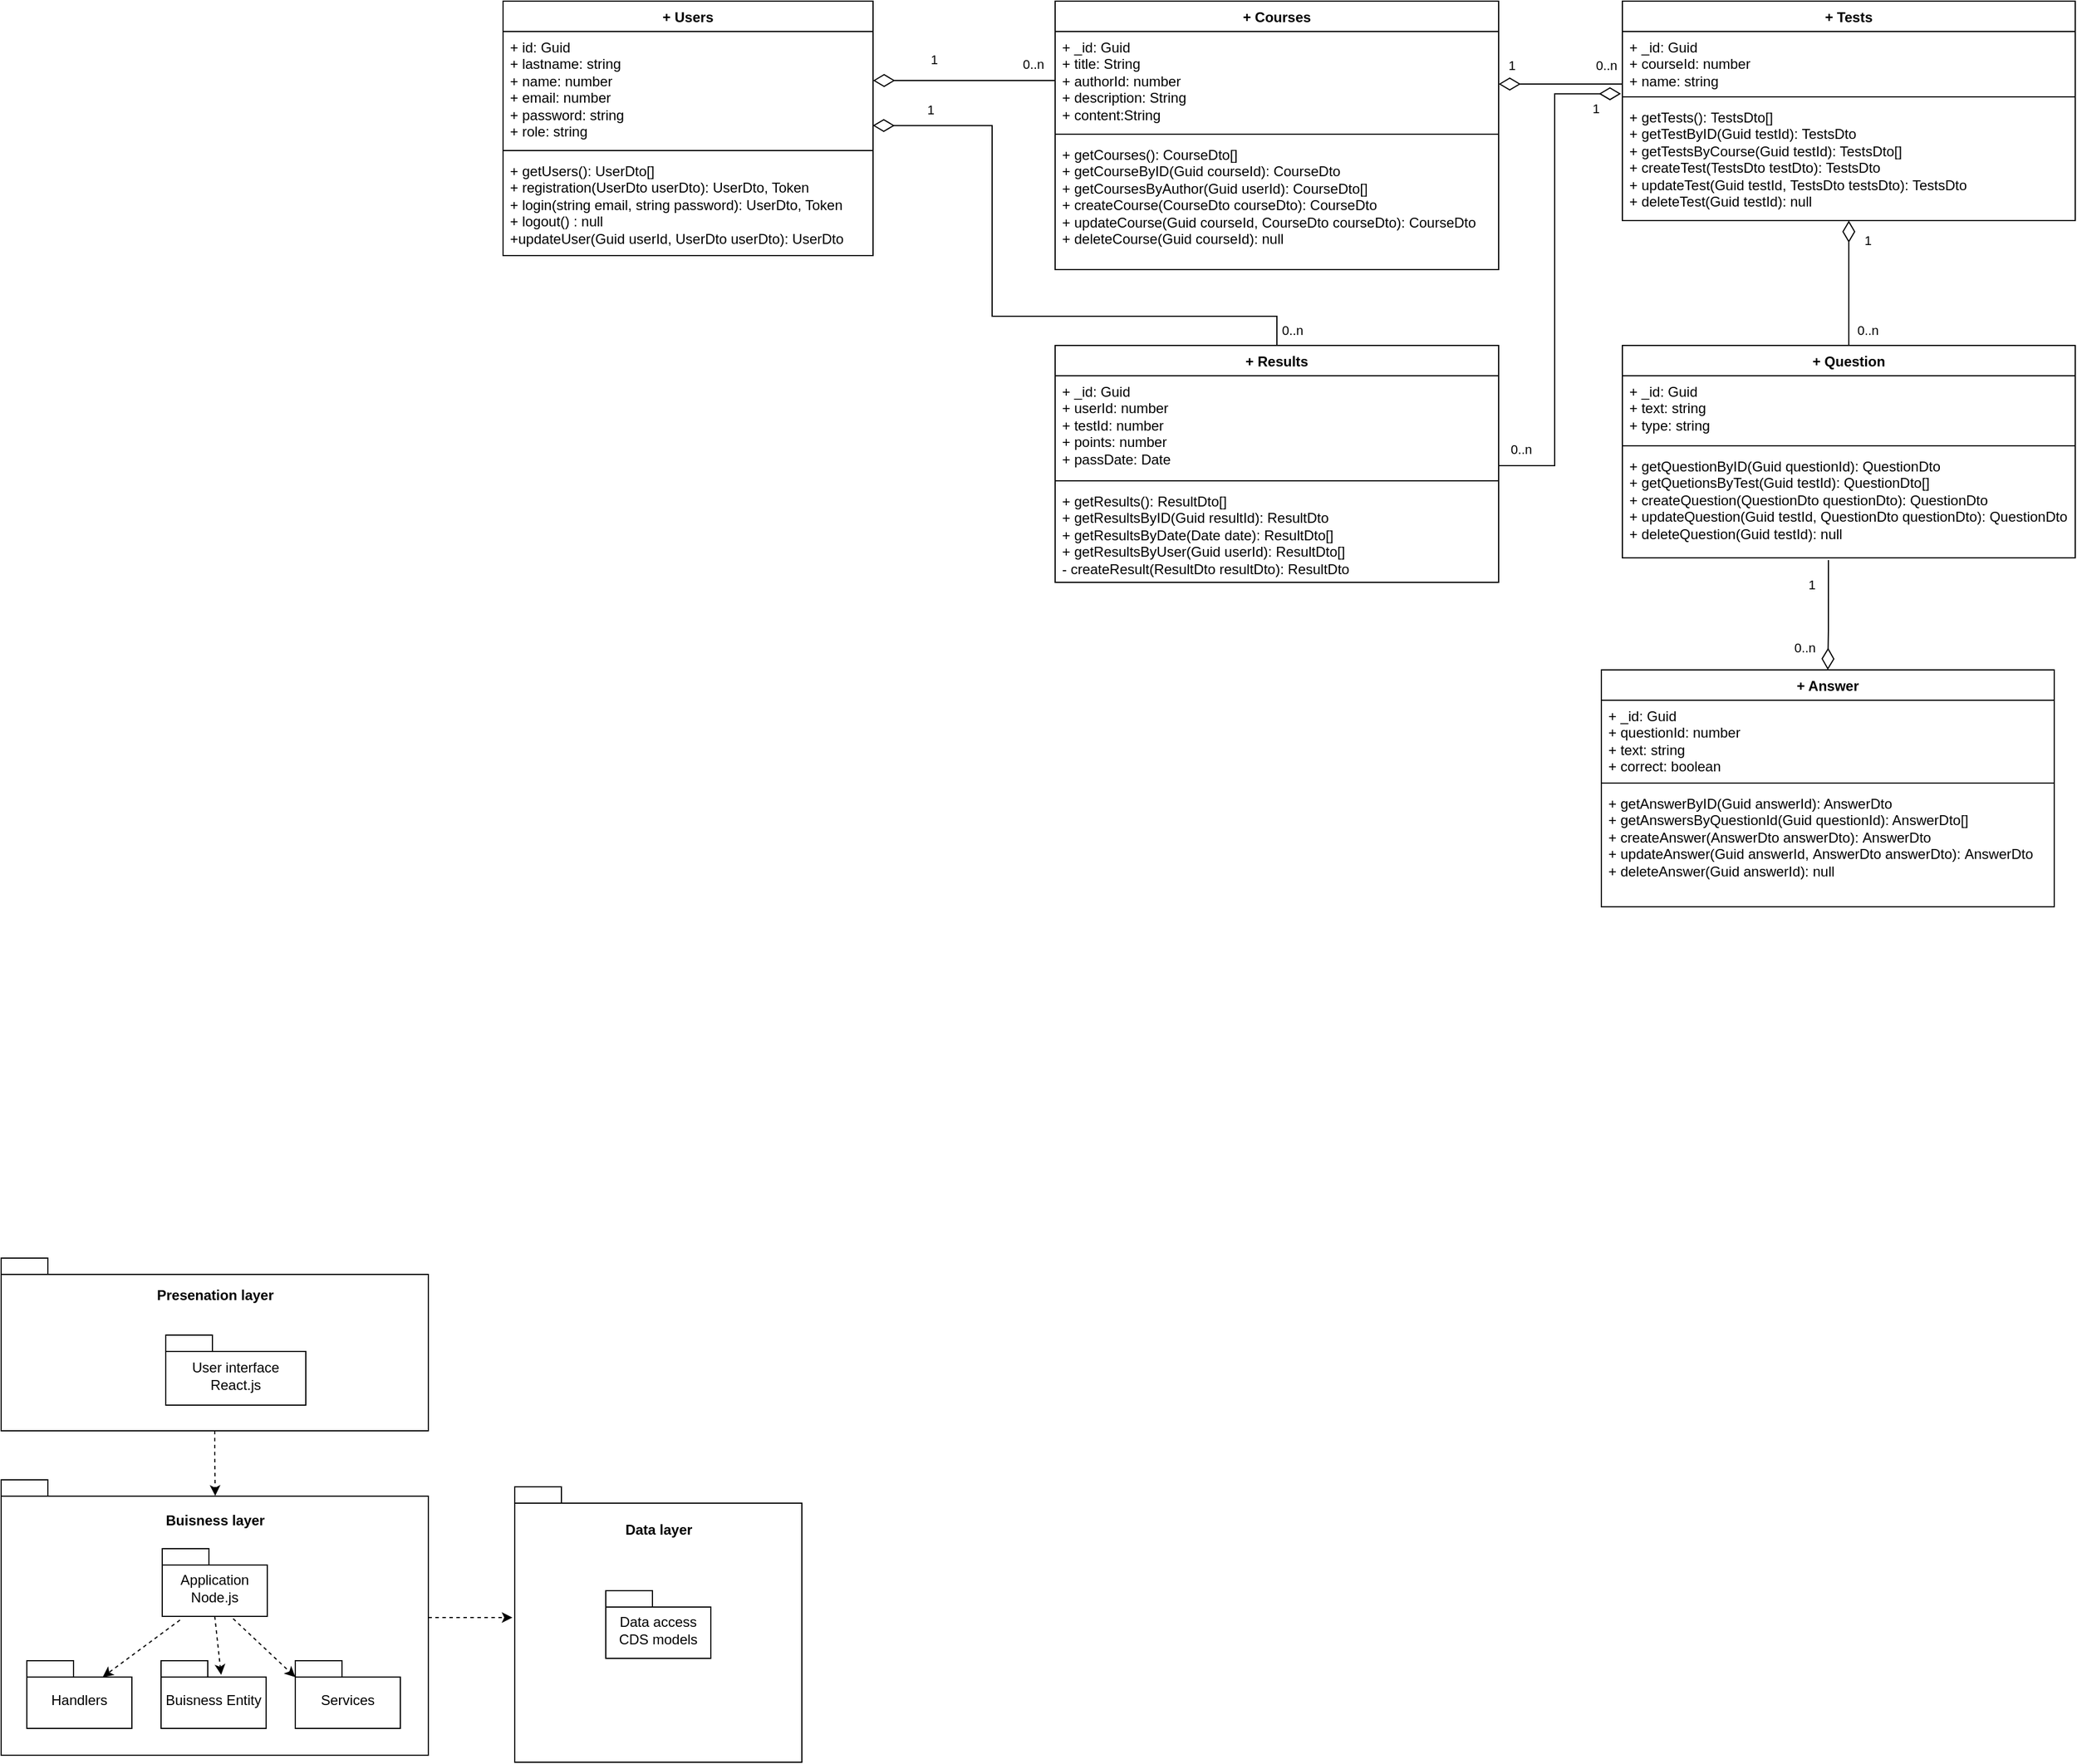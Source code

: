 <mxfile version="24.8.3">
  <diagram name="Lab5" id="PWJoKAItM7Qd8TS5nGQN">
    <mxGraphModel dx="641" dy="1230" grid="0" gridSize="10" guides="1" tooltips="1" connect="1" arrows="1" fold="1" page="0" pageScale="1" pageWidth="827" pageHeight="1169" math="0" shadow="0">
      <root>
        <mxCell id="0" />
        <mxCell id="1" parent="0" />
        <mxCell id="NKTmCUpSZ6ov-ZOot37r-29" style="edgeStyle=orthogonalEdgeStyle;rounded=0;orthogonalLoop=1;jettySize=auto;html=1;exitX=0.455;exitY=1.02;exitDx=0;exitDy=0;endArrow=diamondThin;endFill=0;startSize=14;jumpSize=6;endSize=16;exitPerimeter=0;entryX=0.5;entryY=0;entryDx=0;entryDy=0;" parent="1" source="NKTmCUpSZ6ov-ZOot37r-8" target="NKTmCUpSZ6ov-ZOot37r-9" edge="1">
          <mxGeometry relative="1" as="geometry">
            <mxPoint x="2664" y="429" as="targetPoint" />
            <Array as="points">
              <mxPoint x="2647" y="424" />
              <mxPoint x="2646" y="440" />
            </Array>
          </mxGeometry>
        </mxCell>
        <mxCell id="KdbeKkQmCSpYOTBnLNWr-5" value="+ Results" style="swimlane;fontStyle=1;align=center;verticalAlign=top;childLayout=stackLayout;horizontal=1;startSize=26;horizontalStack=0;resizeParent=1;resizeParentMax=0;resizeLast=0;collapsible=1;marginBottom=0;whiteSpace=wrap;html=1;" parent="1" vertex="1">
          <mxGeometry x="1984" y="180" width="380" height="203" as="geometry">
            <mxRectangle x="1464" y="913" width="62" height="26" as="alternateBounds" />
          </mxGeometry>
        </mxCell>
        <mxCell id="KdbeKkQmCSpYOTBnLNWr-6" value="+ _id: Guid&lt;div&gt;+ userId: number&lt;/div&gt;&lt;div&gt;+ testId: number&lt;/div&gt;&lt;div&gt;&lt;span style=&quot;background-color: initial;&quot;&gt;+ points: number&lt;/span&gt;&lt;div&gt;&lt;div&gt;+ passDate: Date&lt;/div&gt;&lt;/div&gt;&lt;/div&gt;&lt;div&gt;&lt;div&gt;&lt;br&gt;&lt;/div&gt;&lt;/div&gt;" style="text;strokeColor=none;fillColor=none;align=left;verticalAlign=top;spacingLeft=4;spacingRight=4;overflow=hidden;rotatable=0;points=[[0,0.5],[1,0.5]];portConstraint=eastwest;whiteSpace=wrap;html=1;" parent="KdbeKkQmCSpYOTBnLNWr-5" vertex="1">
          <mxGeometry y="26" width="380" height="86" as="geometry" />
        </mxCell>
        <mxCell id="KdbeKkQmCSpYOTBnLNWr-7" value="" style="line;strokeWidth=1;fillColor=none;align=left;verticalAlign=middle;spacingTop=-1;spacingLeft=3;spacingRight=3;rotatable=0;labelPosition=right;points=[];portConstraint=eastwest;strokeColor=inherit;" parent="KdbeKkQmCSpYOTBnLNWr-5" vertex="1">
          <mxGeometry y="112" width="380" height="8" as="geometry" />
        </mxCell>
        <mxCell id="KdbeKkQmCSpYOTBnLNWr-8" value="+ getResults(): ResultDto[]&lt;div&gt;+ getResultsByID(&lt;span style=&quot;background-color: initial;&quot;&gt;Guid &lt;/span&gt;result&lt;span style=&quot;background-color: initial;&quot;&gt;Id):&amp;nbsp;&lt;/span&gt;&lt;span style=&quot;background-color: initial;&quot;&gt;ResultDto&lt;/span&gt;&lt;/div&gt;&lt;div&gt;+ getResultsByDate(Date date): ResultDto[]&lt;/div&gt;&lt;div&gt;+ getResultsByUser(Guid userId): ResultDto[]&lt;/div&gt;&lt;div&gt;- createResult(ResultDto resultDto):&amp;nbsp;&lt;span style=&quot;background-color: initial;&quot;&gt;ResultDto&lt;/span&gt;&lt;/div&gt;&lt;div&gt;&lt;div&gt;&lt;br&gt;&lt;/div&gt;&lt;/div&gt;" style="text;strokeColor=none;fillColor=none;align=left;verticalAlign=top;spacingLeft=4;spacingRight=4;overflow=hidden;rotatable=0;points=[[0,0.5],[1,0.5]];portConstraint=eastwest;whiteSpace=wrap;html=1;" parent="KdbeKkQmCSpYOTBnLNWr-5" vertex="1">
          <mxGeometry y="120" width="380" height="83" as="geometry" />
        </mxCell>
        <mxCell id="KdbeKkQmCSpYOTBnLNWr-17" value="+ Users" style="swimlane;fontStyle=1;align=center;verticalAlign=top;childLayout=stackLayout;horizontal=1;startSize=26;horizontalStack=0;resizeParent=1;resizeParentMax=0;resizeLast=0;collapsible=1;marginBottom=0;whiteSpace=wrap;html=1;" parent="1" vertex="1">
          <mxGeometry x="1511" y="-115" width="317" height="218" as="geometry">
            <mxRectangle x="1464" y="913" width="62" height="26" as="alternateBounds" />
          </mxGeometry>
        </mxCell>
        <mxCell id="KdbeKkQmCSpYOTBnLNWr-18" value="+ id: Guid&lt;div&gt;+ lastname: string&lt;/div&gt;&lt;div&gt;+ name: number&lt;/div&gt;&lt;div&gt;+ email: number&lt;/div&gt;&lt;div&gt;+ password: string&lt;/div&gt;&lt;div&gt;+ role: string&lt;br&gt;&lt;div&gt;&lt;br&gt;&lt;/div&gt;&lt;/div&gt;" style="text;strokeColor=none;fillColor=none;align=left;verticalAlign=top;spacingLeft=4;spacingRight=4;overflow=hidden;rotatable=0;points=[[0,0.5],[1,0.5]];portConstraint=eastwest;whiteSpace=wrap;html=1;" parent="KdbeKkQmCSpYOTBnLNWr-17" vertex="1">
          <mxGeometry y="26" width="317" height="98" as="geometry" />
        </mxCell>
        <mxCell id="KdbeKkQmCSpYOTBnLNWr-19" value="" style="line;strokeWidth=1;fillColor=none;align=left;verticalAlign=middle;spacingTop=-1;spacingLeft=3;spacingRight=3;rotatable=0;labelPosition=right;points=[];portConstraint=eastwest;strokeColor=inherit;" parent="KdbeKkQmCSpYOTBnLNWr-17" vertex="1">
          <mxGeometry y="124" width="317" height="8" as="geometry" />
        </mxCell>
        <mxCell id="KdbeKkQmCSpYOTBnLNWr-20" value="+ getUsers(): UserDto[]&lt;div&gt;+ registration(&lt;span style=&quot;background-color: initial;&quot;&gt;UserDto&amp;nbsp;&lt;/span&gt;&lt;span style=&quot;background-color: initial;&quot;&gt;userDto): UserDto, Token&lt;/span&gt;&lt;/div&gt;&lt;div&gt;&lt;div&gt;+ login(string email, string password): UserDto, Token&lt;/div&gt;&lt;div&gt;+ logout() : null&lt;/div&gt;&lt;div&gt;+updateUser(&lt;span style=&quot;background-color: initial;&quot;&gt;Guid&amp;nbsp;&lt;/span&gt;&lt;span style=&quot;background-color: initial;&quot;&gt;userId,&amp;nbsp;&lt;/span&gt;&lt;span style=&quot;background-color: initial;&quot;&gt;UserDto&lt;/span&gt;&lt;span style=&quot;background-color: initial;&quot;&gt;&amp;nbsp;userDto): UserDto&lt;/span&gt;&lt;/div&gt;&lt;div&gt;&lt;div&gt;&lt;br&gt;&lt;/div&gt;&lt;/div&gt;&lt;/div&gt;" style="text;strokeColor=none;fillColor=none;align=left;verticalAlign=top;spacingLeft=4;spacingRight=4;overflow=hidden;rotatable=0;points=[[0,0.5],[1,0.5]];portConstraint=eastwest;whiteSpace=wrap;html=1;" parent="KdbeKkQmCSpYOTBnLNWr-17" vertex="1">
          <mxGeometry y="132" width="317" height="86" as="geometry" />
        </mxCell>
        <mxCell id="NKTmCUpSZ6ov-ZOot37r-37" style="edgeStyle=orthogonalEdgeStyle;rounded=0;orthogonalLoop=1;jettySize=auto;html=1;entryX=0.5;entryY=0;entryDx=0;entryDy=0;endArrow=none;endFill=0;endSize=16;startArrow=diamondThin;startFill=0;startSize=16;" parent="1" source="NKTmCUpSZ6ov-ZOot37r-1" target="NKTmCUpSZ6ov-ZOot37r-5" edge="1">
          <mxGeometry relative="1" as="geometry" />
        </mxCell>
        <mxCell id="NKTmCUpSZ6ov-ZOot37r-1" value="+ Tests" style="swimlane;fontStyle=1;align=center;verticalAlign=top;childLayout=stackLayout;horizontal=1;startSize=26;horizontalStack=0;resizeParent=1;resizeParentMax=0;resizeLast=0;collapsible=1;marginBottom=0;whiteSpace=wrap;html=1;" parent="1" vertex="1">
          <mxGeometry x="2470" y="-115" width="388" height="188" as="geometry">
            <mxRectangle x="1464" y="913" width="62" height="26" as="alternateBounds" />
          </mxGeometry>
        </mxCell>
        <mxCell id="NKTmCUpSZ6ov-ZOot37r-2" value="+ _id: Guid&lt;div&gt;+ courseId: number&lt;br&gt;&lt;div&gt;+ name: string&lt;/div&gt;&lt;div&gt;&lt;div&gt;&lt;div&gt;&lt;br&gt;&lt;/div&gt;&lt;/div&gt;&lt;/div&gt;&lt;/div&gt;&lt;div&gt;&lt;div&gt;&lt;br&gt;&lt;/div&gt;&lt;/div&gt;" style="text;strokeColor=none;fillColor=none;align=left;verticalAlign=top;spacingLeft=4;spacingRight=4;overflow=hidden;rotatable=0;points=[[0,0.5],[1,0.5]];portConstraint=eastwest;whiteSpace=wrap;html=1;" parent="NKTmCUpSZ6ov-ZOot37r-1" vertex="1">
          <mxGeometry y="26" width="388" height="52" as="geometry" />
        </mxCell>
        <mxCell id="NKTmCUpSZ6ov-ZOot37r-3" value="" style="line;strokeWidth=1;fillColor=none;align=left;verticalAlign=middle;spacingTop=-1;spacingLeft=3;spacingRight=3;rotatable=0;labelPosition=right;points=[];portConstraint=eastwest;strokeColor=inherit;" parent="NKTmCUpSZ6ov-ZOot37r-1" vertex="1">
          <mxGeometry y="78" width="388" height="8" as="geometry" />
        </mxCell>
        <mxCell id="NKTmCUpSZ6ov-ZOot37r-4" value="+ getTests():&amp;nbsp;TestsDto[]&lt;div&gt;+ getTestByID(&lt;span style=&quot;background-color: initial;&quot;&gt;Guid&amp;nbsp;&lt;/span&gt;test&lt;span style=&quot;background-color: initial;&quot;&gt;Id&lt;/span&gt;&lt;span style=&quot;background-color: initial;&quot;&gt;):&amp;nbsp;&lt;/span&gt;&lt;span style=&quot;background-color: initial;&quot;&gt;TestsDto&lt;/span&gt;&lt;/div&gt;&lt;div&gt;+ getTestsByCourse(Guid testId): TestsDto[]&lt;br&gt;&lt;/div&gt;&lt;div&gt;+ createTest(TestsDto testDto):&amp;nbsp;&lt;span style=&quot;background-color: initial;&quot;&gt;TestsDto&lt;/span&gt;&lt;/div&gt;&lt;div&gt;+ updateTest(&lt;span style=&quot;background-color: initial;&quot;&gt;Guid&amp;nbsp;&lt;/span&gt;test&lt;span style=&quot;background-color: initial;&quot;&gt;Id&lt;/span&gt;&lt;span style=&quot;background-color: initial;&quot;&gt;,&amp;nbsp;&lt;/span&gt;TestsDto&lt;span style=&quot;background-color: initial;&quot;&gt;&amp;nbsp;tests&lt;/span&gt;&lt;span style=&quot;background-color: initial;&quot;&gt;Dto):&amp;nbsp;&lt;/span&gt;&lt;span style=&quot;background-color: initial;&quot;&gt;TestsDto&lt;/span&gt;&lt;/div&gt;&lt;div&gt;+ deleteTest(&lt;span style=&quot;background-color: initial;&quot;&gt;Guid &lt;/span&gt;test&lt;span style=&quot;background-color: initial;&quot;&gt;Id): null&lt;/span&gt;&lt;/div&gt;&lt;div&gt;&lt;div&gt;&lt;br&gt;&lt;/div&gt;&lt;/div&gt;" style="text;strokeColor=none;fillColor=none;align=left;verticalAlign=top;spacingLeft=4;spacingRight=4;overflow=hidden;rotatable=0;points=[[0,0.5],[1,0.5]];portConstraint=eastwest;whiteSpace=wrap;html=1;" parent="NKTmCUpSZ6ov-ZOot37r-1" vertex="1">
          <mxGeometry y="86" width="388" height="102" as="geometry" />
        </mxCell>
        <mxCell id="NKTmCUpSZ6ov-ZOot37r-5" value="+ Question" style="swimlane;fontStyle=1;align=center;verticalAlign=top;childLayout=stackLayout;horizontal=1;startSize=26;horizontalStack=0;resizeParent=1;resizeParentMax=0;resizeLast=0;collapsible=1;marginBottom=0;whiteSpace=wrap;html=1;" parent="1" vertex="1">
          <mxGeometry x="2470" y="180" width="388" height="182" as="geometry">
            <mxRectangle x="1464" y="913" width="62" height="26" as="alternateBounds" />
          </mxGeometry>
        </mxCell>
        <mxCell id="NKTmCUpSZ6ov-ZOot37r-6" value="+ _id: Guid&lt;div&gt;+ text: string&lt;/div&gt;&lt;div&gt;+ type: string&lt;/div&gt;" style="text;strokeColor=none;fillColor=none;align=left;verticalAlign=top;spacingLeft=4;spacingRight=4;overflow=hidden;rotatable=0;points=[[0,0.5],[1,0.5]];portConstraint=eastwest;whiteSpace=wrap;html=1;" parent="NKTmCUpSZ6ov-ZOot37r-5" vertex="1">
          <mxGeometry y="26" width="388" height="56" as="geometry" />
        </mxCell>
        <mxCell id="NKTmCUpSZ6ov-ZOot37r-7" value="" style="line;strokeWidth=1;fillColor=none;align=left;verticalAlign=middle;spacingTop=-1;spacingLeft=3;spacingRight=3;rotatable=0;labelPosition=right;points=[];portConstraint=eastwest;strokeColor=inherit;" parent="NKTmCUpSZ6ov-ZOot37r-5" vertex="1">
          <mxGeometry y="82" width="388" height="8" as="geometry" />
        </mxCell>
        <mxCell id="NKTmCUpSZ6ov-ZOot37r-8" value="&lt;div&gt;+ getQuestionByID(&lt;span style=&quot;background-color: initial;&quot;&gt;Guid questionId&lt;/span&gt;&lt;span style=&quot;background-color: initial;&quot;&gt;): Question&lt;/span&gt;&lt;span style=&quot;background-color: initial;&quot;&gt;Dto&lt;/span&gt;&lt;/div&gt;&lt;div&gt;+ getQuetionsByTest(Guid testId):&amp;nbsp;&lt;span style=&quot;background-color: initial;&quot;&gt;Question&lt;/span&gt;&lt;span style=&quot;background-color: initial;&quot;&gt;Dto&lt;/span&gt;[]&lt;br&gt;&lt;/div&gt;&lt;div&gt;+ createQuestion(&lt;span style=&quot;background-color: initial;&quot;&gt;Question&lt;/span&gt;&lt;span style=&quot;background-color: initial;&quot;&gt;Dto&lt;/span&gt;&amp;nbsp;questionDto):&amp;nbsp;&lt;span style=&quot;background-color: initial;&quot;&gt;Question&lt;/span&gt;&lt;span style=&quot;background-color: initial;&quot;&gt;Dto&lt;/span&gt;&lt;/div&gt;&lt;div&gt;+ updateQuestion(&lt;span style=&quot;background-color: initial;&quot;&gt;Guid&amp;nbsp;&lt;/span&gt;testId&lt;span style=&quot;background-color: initial;&quot;&gt;,&amp;nbsp;&lt;/span&gt;&lt;span style=&quot;background-color: initial;&quot;&gt;Question&lt;/span&gt;&lt;span style=&quot;background-color: initial;&quot;&gt;Dto&lt;/span&gt;&lt;span style=&quot;background-color: initial;&quot;&gt;&amp;nbsp;&lt;/span&gt;questionDto&lt;span style=&quot;background-color: initial;&quot;&gt;):&amp;nbsp;&lt;/span&gt;&lt;span style=&quot;background-color: initial;&quot;&gt;Question&lt;/span&gt;&lt;span style=&quot;background-color: initial;&quot;&gt;Dto&lt;/span&gt;&lt;/div&gt;&lt;div&gt;+ deleteQuestion(&lt;span style=&quot;background-color: initial;&quot;&gt;Guid&amp;nbsp;&lt;/span&gt;testId&lt;span style=&quot;background-color: initial;&quot;&gt;): null&lt;/span&gt;&lt;/div&gt;&lt;div&gt;&lt;div&gt;&lt;br&gt;&lt;/div&gt;&lt;/div&gt;" style="text;strokeColor=none;fillColor=none;align=left;verticalAlign=top;spacingLeft=4;spacingRight=4;overflow=hidden;rotatable=0;points=[[0,0.5],[1,0.5]];portConstraint=eastwest;whiteSpace=wrap;html=1;" parent="NKTmCUpSZ6ov-ZOot37r-5" vertex="1">
          <mxGeometry y="90" width="388" height="92" as="geometry" />
        </mxCell>
        <mxCell id="NKTmCUpSZ6ov-ZOot37r-9" value="+ Answer" style="swimlane;fontStyle=1;align=center;verticalAlign=top;childLayout=stackLayout;horizontal=1;startSize=26;horizontalStack=0;resizeParent=1;resizeParentMax=0;resizeLast=0;collapsible=1;marginBottom=0;whiteSpace=wrap;html=1;" parent="1" vertex="1">
          <mxGeometry x="2452" y="458" width="388" height="203" as="geometry">
            <mxRectangle x="1464" y="913" width="62" height="26" as="alternateBounds" />
          </mxGeometry>
        </mxCell>
        <mxCell id="NKTmCUpSZ6ov-ZOot37r-10" value="+ _id: Guid&lt;div&gt;+ questionId: number&lt;br&gt;&lt;div&gt;+ text: string&lt;/div&gt;&lt;div&gt;&lt;div&gt;+ correct: boolean&lt;/div&gt;&lt;div&gt;&lt;div&gt;&lt;br&gt;&lt;/div&gt;&lt;/div&gt;&lt;/div&gt;&lt;/div&gt;&lt;div&gt;&lt;div&gt;&lt;br&gt;&lt;/div&gt;&lt;/div&gt;" style="text;strokeColor=none;fillColor=none;align=left;verticalAlign=top;spacingLeft=4;spacingRight=4;overflow=hidden;rotatable=0;points=[[0,0.5],[1,0.5]];portConstraint=eastwest;whiteSpace=wrap;html=1;" parent="NKTmCUpSZ6ov-ZOot37r-9" vertex="1">
          <mxGeometry y="26" width="388" height="67" as="geometry" />
        </mxCell>
        <mxCell id="NKTmCUpSZ6ov-ZOot37r-11" value="" style="line;strokeWidth=1;fillColor=none;align=left;verticalAlign=middle;spacingTop=-1;spacingLeft=3;spacingRight=3;rotatable=0;labelPosition=right;points=[];portConstraint=eastwest;strokeColor=inherit;" parent="NKTmCUpSZ6ov-ZOot37r-9" vertex="1">
          <mxGeometry y="93" width="388" height="8" as="geometry" />
        </mxCell>
        <mxCell id="NKTmCUpSZ6ov-ZOot37r-12" value="&lt;div&gt;+ getAnswerByID(&lt;span style=&quot;background-color: initial;&quot;&gt;Guid answerId&lt;/span&gt;&lt;span style=&quot;background-color: initial;&quot;&gt;): &lt;/span&gt;Answer&lt;span style=&quot;background-color: initial;&quot;&gt;Dto&lt;/span&gt;&lt;/div&gt;&lt;div&gt;+ getAnswersByQuestionId(Guid questionId): Answer&lt;span style=&quot;background-color: initial;&quot;&gt;Dto&lt;/span&gt;[]&lt;br&gt;&lt;/div&gt;&lt;div&gt;+ createAnswer(&lt;span style=&quot;background-color: initial;&quot;&gt;Answer&lt;/span&gt;&lt;span style=&quot;background-color: initial;&quot;&gt;Dto&lt;/span&gt;&amp;nbsp;answer&lt;span style=&quot;background-color: initial;&quot;&gt;&lt;/span&gt;Dto):&amp;nbsp;&lt;span style=&quot;background-color: initial;&quot;&gt;Answer&lt;/span&gt;&lt;span style=&quot;background-color: initial;&quot;&gt;Dto&lt;/span&gt;&lt;/div&gt;&lt;div&gt;+ updateAnswer(&lt;span style=&quot;background-color: initial;&quot;&gt;Guid&amp;nbsp;&lt;/span&gt;answerId&lt;span style=&quot;background-color: initial;&quot;&gt;,&amp;nbsp;&lt;/span&gt;&lt;span style=&quot;background-color: initial;&quot;&gt;Answer&lt;/span&gt;&lt;span style=&quot;background-color: initial;&quot;&gt;Dto&lt;/span&gt;&lt;span style=&quot;background-color: initial;&quot;&gt;&amp;nbsp;&lt;/span&gt;answer&lt;span style=&quot;background-color: initial;&quot;&gt;&lt;/span&gt;Dto&lt;span style=&quot;background-color: initial;&quot;&gt;):&amp;nbsp;&lt;/span&gt;&lt;span style=&quot;background-color: initial;&quot;&gt;Answer&lt;/span&gt;&lt;span style=&quot;background-color: initial;&quot;&gt;Dto&lt;/span&gt;&lt;/div&gt;&lt;div&gt;+ deleteAnswer(&lt;span style=&quot;background-color: initial;&quot;&gt;Guid&amp;nbsp;&lt;/span&gt;answerId&lt;span style=&quot;background-color: initial;&quot;&gt;): null&lt;/span&gt;&lt;/div&gt;&lt;div&gt;&lt;div&gt;&lt;br&gt;&lt;/div&gt;&lt;/div&gt;" style="text;strokeColor=none;fillColor=none;align=left;verticalAlign=top;spacingLeft=4;spacingRight=4;overflow=hidden;rotatable=0;points=[[0,0.5],[1,0.5]];portConstraint=eastwest;whiteSpace=wrap;html=1;" parent="NKTmCUpSZ6ov-ZOot37r-9" vertex="1">
          <mxGeometry y="101" width="388" height="102" as="geometry" />
        </mxCell>
        <mxCell id="NKTmCUpSZ6ov-ZOot37r-45" style="edgeStyle=orthogonalEdgeStyle;rounded=0;orthogonalLoop=1;jettySize=auto;html=1;entryX=0.5;entryY=0;entryDx=0;entryDy=0;startArrow=diamondThin;startFill=0;endArrow=none;endFill=0;startSize=16;exitX=0.999;exitY=0.822;exitDx=0;exitDy=0;exitPerimeter=0;" parent="1" source="KdbeKkQmCSpYOTBnLNWr-18" target="KdbeKkQmCSpYOTBnLNWr-5" edge="1">
          <mxGeometry relative="1" as="geometry">
            <mxPoint x="1870" y="-4" as="sourcePoint" />
            <Array as="points">
              <mxPoint x="1930" y="-8" />
              <mxPoint x="1930" y="155" />
              <mxPoint x="2174" y="155" />
            </Array>
          </mxGeometry>
        </mxCell>
        <mxCell id="NKTmCUpSZ6ov-ZOot37r-22" value="+ Courses" style="swimlane;fontStyle=1;align=center;verticalAlign=top;childLayout=stackLayout;horizontal=1;startSize=26;horizontalStack=0;resizeParent=1;resizeParentMax=0;resizeLast=0;collapsible=1;marginBottom=0;whiteSpace=wrap;html=1;" parent="1" vertex="1">
          <mxGeometry x="1984" y="-115" width="380" height="230" as="geometry">
            <mxRectangle x="1464" y="913" width="62" height="26" as="alternateBounds" />
          </mxGeometry>
        </mxCell>
        <mxCell id="NKTmCUpSZ6ov-ZOot37r-23" value="+ _id: Guid&lt;div&gt;+ title: String&lt;/div&gt;&lt;div&gt;+ authorId: number&lt;br&gt;&lt;div&gt;&lt;div&gt;+ description: String&lt;/div&gt;&lt;/div&gt;&lt;/div&gt;&lt;div&gt;&lt;div&gt;&lt;div&gt;&lt;div&gt;+ content:String&lt;br&gt;&lt;/div&gt;&lt;/div&gt;&lt;/div&gt;&lt;/div&gt;&lt;div&gt;&lt;div&gt;&lt;br&gt;&lt;/div&gt;&lt;/div&gt;" style="text;strokeColor=none;fillColor=none;align=left;verticalAlign=top;spacingLeft=4;spacingRight=4;overflow=hidden;rotatable=0;points=[[0,0.5],[1,0.5]];portConstraint=eastwest;whiteSpace=wrap;html=1;" parent="NKTmCUpSZ6ov-ZOot37r-22" vertex="1">
          <mxGeometry y="26" width="380" height="84" as="geometry" />
        </mxCell>
        <mxCell id="NKTmCUpSZ6ov-ZOot37r-24" value="" style="line;strokeWidth=1;fillColor=none;align=left;verticalAlign=middle;spacingTop=-1;spacingLeft=3;spacingRight=3;rotatable=0;labelPosition=right;points=[];portConstraint=eastwest;strokeColor=inherit;" parent="NKTmCUpSZ6ov-ZOot37r-22" vertex="1">
          <mxGeometry y="110" width="380" height="8" as="geometry" />
        </mxCell>
        <mxCell id="NKTmCUpSZ6ov-ZOot37r-25" value="+ getCourses(): CourseDto[]&lt;div&gt;+ get&lt;span style=&quot;background-color: initial;&quot;&gt;Course&lt;/span&gt;&lt;span style=&quot;background-color: initial;&quot;&gt;ByID(&lt;/span&gt;&lt;span style=&quot;background-color: initial;&quot;&gt;Guid course&lt;/span&gt;&lt;span style=&quot;background-color: initial;&quot;&gt;Id):&amp;nbsp;&lt;/span&gt;&lt;span style=&quot;background-color: initial;&quot;&gt;CourseDto&lt;/span&gt;&lt;/div&gt;&lt;div&gt;+ getCoursesByAuthor(Guid userId): CourseDto[]&lt;/div&gt;&lt;div&gt;+ createCourse(CourseDto courseDto):&amp;nbsp;&lt;span style=&quot;background-color: initial;&quot;&gt;CourseDto&lt;/span&gt;&lt;/div&gt;&lt;div&gt;+ updateCourse(&lt;span style=&quot;background-color: initial;&quot;&gt;Guid course&lt;/span&gt;&lt;span style=&quot;background-color: initial;&quot;&gt;Id, CourseDto&lt;/span&gt;&lt;span style=&quot;background-color: initial;&quot;&gt;&amp;nbsp;course&lt;/span&gt;&lt;span style=&quot;background-color: initial;&quot;&gt;Dto):&amp;nbsp;&lt;/span&gt;&lt;span style=&quot;background-color: initial;&quot;&gt;CourseDto&lt;/span&gt;&lt;/div&gt;&lt;div&gt;+ delete&lt;span style=&quot;background-color: initial;&quot;&gt;Course&lt;/span&gt;&lt;span style=&quot;background-color: initial;&quot;&gt;(&lt;/span&gt;&lt;span style=&quot;background-color: initial;&quot;&gt;Guid course&lt;/span&gt;&lt;span style=&quot;background-color: initial;&quot;&gt;Id): null&lt;/span&gt;&lt;/div&gt;&lt;div&gt;&lt;div&gt;&lt;br&gt;&lt;/div&gt;&lt;/div&gt;" style="text;strokeColor=none;fillColor=none;align=left;verticalAlign=top;spacingLeft=4;spacingRight=4;overflow=hidden;rotatable=0;points=[[0,0.5],[1,0.5]];portConstraint=eastwest;whiteSpace=wrap;html=1;" parent="NKTmCUpSZ6ov-ZOot37r-22" vertex="1">
          <mxGeometry y="118" width="380" height="112" as="geometry" />
        </mxCell>
        <mxCell id="NKTmCUpSZ6ov-ZOot37r-44" style="edgeStyle=orthogonalEdgeStyle;rounded=0;orthogonalLoop=1;jettySize=auto;html=1;startArrow=diamondThin;startFill=0;endArrow=none;endFill=0;startSize=16;endSize=16;" parent="1" source="KdbeKkQmCSpYOTBnLNWr-18" target="NKTmCUpSZ6ov-ZOot37r-23" edge="1">
          <mxGeometry relative="1" as="geometry">
            <Array as="points">
              <mxPoint x="1930" y="-47" />
              <mxPoint x="1930" y="-47" />
            </Array>
          </mxGeometry>
        </mxCell>
        <mxCell id="NKTmCUpSZ6ov-ZOot37r-46" style="edgeStyle=orthogonalEdgeStyle;rounded=0;orthogonalLoop=1;jettySize=auto;html=1;entryX=0;entryY=0.478;entryDx=0;entryDy=0;entryPerimeter=0;endArrow=none;endFill=0;startArrow=diamondThin;startFill=0;startSize=16;endSize=16;" parent="1" source="NKTmCUpSZ6ov-ZOot37r-23" target="NKTmCUpSZ6ov-ZOot37r-2" edge="1">
          <mxGeometry relative="1" as="geometry">
            <Array as="points">
              <mxPoint x="2390" y="-44" />
              <mxPoint x="2390" y="-44" />
            </Array>
          </mxGeometry>
        </mxCell>
        <mxCell id="NKTmCUpSZ6ov-ZOot37r-49" style="edgeStyle=orthogonalEdgeStyle;rounded=0;orthogonalLoop=1;jettySize=auto;html=1;entryX=1;entryY=0.5;entryDx=0;entryDy=0;startArrow=diamondThin;startFill=0;endArrow=none;endFill=0;endSize=16;startSize=16;exitX=-0.003;exitY=1.026;exitDx=0;exitDy=0;exitPerimeter=0;" parent="1" source="NKTmCUpSZ6ov-ZOot37r-2" target="KdbeKkQmCSpYOTBnLNWr-6" edge="1">
          <mxGeometry relative="1" as="geometry">
            <Array as="points">
              <mxPoint x="2412" y="-36" />
              <mxPoint x="2412" y="283" />
              <mxPoint x="2364" y="283" />
            </Array>
          </mxGeometry>
        </mxCell>
        <mxCell id="NKTmCUpSZ6ov-ZOot37r-50" value="0..n" style="edgeLabel;html=1;align=center;verticalAlign=middle;resizable=0;points=[];" parent="1" connectable="0" vertex="1">
          <mxGeometry x="2383.005" y="269" as="geometry" />
        </mxCell>
        <mxCell id="NKTmCUpSZ6ov-ZOot37r-52" value="0..n" style="edgeLabel;html=1;align=center;verticalAlign=middle;resizable=0;points=[];" parent="1" connectable="0" vertex="1">
          <mxGeometry x="2627" y="444" as="geometry">
            <mxPoint x="-1" y="-5" as="offset" />
          </mxGeometry>
        </mxCell>
        <mxCell id="NKTmCUpSZ6ov-ZOot37r-53" value="0..n" style="edgeLabel;html=1;align=center;verticalAlign=middle;resizable=0;points=[];" parent="1" connectable="0" vertex="1">
          <mxGeometry x="1965.005" y="-61" as="geometry" />
        </mxCell>
        <mxCell id="NKTmCUpSZ6ov-ZOot37r-55" value="0..n" style="edgeLabel;html=1;align=center;verticalAlign=middle;resizable=0;points=[];" parent="1" connectable="0" vertex="1">
          <mxGeometry x="2399.005" y="281" as="geometry">
            <mxPoint x="281" y="-114" as="offset" />
          </mxGeometry>
        </mxCell>
        <mxCell id="NKTmCUpSZ6ov-ZOot37r-56" value="0..n" style="edgeLabel;html=1;align=center;verticalAlign=middle;resizable=0;points=[];" parent="1" connectable="0" vertex="1">
          <mxGeometry x="2462.005" y="-58" as="geometry">
            <mxPoint x="-6" y="-2" as="offset" />
          </mxGeometry>
        </mxCell>
        <mxCell id="NKTmCUpSZ6ov-ZOot37r-59" value="1" style="edgeLabel;html=1;align=center;verticalAlign=middle;resizable=0;points=[];" parent="1" connectable="0" vertex="1">
          <mxGeometry x="1880" y="-65" as="geometry" />
        </mxCell>
        <mxCell id="NKTmCUpSZ6ov-ZOot37r-65" value="1" style="edgeLabel;html=1;align=center;verticalAlign=middle;resizable=0;points=[];" parent="1" connectable="0" vertex="1">
          <mxGeometry x="2452" y="274" as="geometry">
            <mxPoint x="-5" y="-297" as="offset" />
          </mxGeometry>
        </mxCell>
        <mxCell id="NKTmCUpSZ6ov-ZOot37r-66" value="1" style="edgeLabel;html=1;align=center;verticalAlign=middle;resizable=0;points=[];" parent="1" connectable="0" vertex="1">
          <mxGeometry x="2375" y="-60" as="geometry" />
        </mxCell>
        <mxCell id="NKTmCUpSZ6ov-ZOot37r-67" value="1" style="edgeLabel;html=1;align=center;verticalAlign=middle;resizable=0;points=[];" parent="1" connectable="0" vertex="1">
          <mxGeometry x="2678" y="126" as="geometry">
            <mxPoint x="2" y="-36" as="offset" />
          </mxGeometry>
        </mxCell>
        <mxCell id="NKTmCUpSZ6ov-ZOot37r-72" value="" style="shape=folder;fontStyle=1;spacingTop=10;tabWidth=40;tabHeight=14;tabPosition=left;html=1;whiteSpace=wrap;" parent="1" vertex="1">
          <mxGeometry x="1081" y="962" width="366" height="148" as="geometry" />
        </mxCell>
        <mxCell id="NKTmCUpSZ6ov-ZOot37r-73" value="&lt;div&gt;&lt;span style=&quot;font-weight: normal;&quot;&gt;User interface&lt;/span&gt;&lt;/div&gt;&lt;div&gt;&lt;span style=&quot;font-weight: normal;&quot;&gt;React.js&lt;/span&gt;&lt;br&gt;&lt;/div&gt;" style="shape=folder;fontStyle=1;spacingTop=10;tabWidth=40;tabHeight=14;tabPosition=left;html=1;whiteSpace=wrap;" parent="1" vertex="1">
          <mxGeometry x="1222" y="1028" width="120" height="60" as="geometry" />
        </mxCell>
        <mxCell id="NKTmCUpSZ6ov-ZOot37r-75" value="Presenation layer" style="text;align=center;fontStyle=1;verticalAlign=middle;spacingLeft=3;spacingRight=3;strokeColor=none;rotatable=0;points=[[0,0.5],[1,0.5]];portConstraint=eastwest;html=1;" parent="1" vertex="1">
          <mxGeometry x="1205.5" y="981" width="117" height="26" as="geometry" />
        </mxCell>
        <mxCell id="NKTmCUpSZ6ov-ZOot37r-99" style="edgeStyle=orthogonalEdgeStyle;rounded=0;orthogonalLoop=1;jettySize=auto;html=1;dashed=1;" parent="1" source="NKTmCUpSZ6ov-ZOot37r-78" edge="1">
          <mxGeometry relative="1" as="geometry">
            <mxPoint x="1519" y="1270" as="targetPoint" />
          </mxGeometry>
        </mxCell>
        <mxCell id="NKTmCUpSZ6ov-ZOot37r-78" value="" style="shape=folder;fontStyle=1;spacingTop=10;tabWidth=40;tabHeight=14;tabPosition=left;html=1;whiteSpace=wrap;" parent="1" vertex="1">
          <mxGeometry x="1081" y="1152" width="366" height="236" as="geometry" />
        </mxCell>
        <mxCell id="NKTmCUpSZ6ov-ZOot37r-106" style="rounded=0;orthogonalLoop=1;jettySize=auto;html=1;exitX=0.5;exitY=1;exitDx=0;exitDy=0;exitPerimeter=0;entryX=0.572;entryY=0.209;entryDx=0;entryDy=0;entryPerimeter=0;dashed=1;" parent="1" source="NKTmCUpSZ6ov-ZOot37r-79" target="NKTmCUpSZ6ov-ZOot37r-83" edge="1">
          <mxGeometry relative="1" as="geometry" />
        </mxCell>
        <mxCell id="NKTmCUpSZ6ov-ZOot37r-79" value="&lt;div&gt;&lt;span style=&quot;font-weight: normal;&quot;&gt;Application&lt;br&gt;&lt;/span&gt;&lt;/div&gt;&lt;div&gt;&lt;span style=&quot;font-weight: normal;&quot;&gt;Node.js&lt;/span&gt;&lt;br&gt;&lt;/div&gt;" style="shape=folder;fontStyle=1;spacingTop=10;tabWidth=40;tabHeight=14;tabPosition=left;html=1;whiteSpace=wrap;" parent="1" vertex="1">
          <mxGeometry x="1219" y="1211" width="90" height="58" as="geometry" />
        </mxCell>
        <mxCell id="NKTmCUpSZ6ov-ZOot37r-80" value="Buisness layer" style="text;align=center;fontStyle=1;verticalAlign=middle;spacingLeft=3;spacingRight=3;strokeColor=none;rotatable=0;points=[[0,0.5],[1,0.5]];portConstraint=eastwest;html=1;" parent="1" vertex="1">
          <mxGeometry x="1205.5" y="1174" width="117" height="26" as="geometry" />
        </mxCell>
        <mxCell id="NKTmCUpSZ6ov-ZOot37r-82" value="&lt;div&gt;&lt;span style=&quot;font-weight: 400;&quot;&gt;Handlers&lt;/span&gt;&lt;/div&gt;" style="shape=folder;fontStyle=1;spacingTop=10;tabWidth=40;tabHeight=14;tabPosition=left;html=1;whiteSpace=wrap;" parent="1" vertex="1">
          <mxGeometry x="1103" y="1307" width="90" height="58" as="geometry" />
        </mxCell>
        <mxCell id="NKTmCUpSZ6ov-ZOot37r-83" value="&lt;div&gt;&lt;span style=&quot;font-weight: normal;&quot;&gt;Buisness Entity&lt;br&gt;&lt;/span&gt;&lt;/div&gt;" style="shape=folder;fontStyle=1;spacingTop=10;tabWidth=40;tabHeight=14;tabPosition=left;html=1;whiteSpace=wrap;" parent="1" vertex="1">
          <mxGeometry x="1218" y="1307" width="90" height="58" as="geometry" />
        </mxCell>
        <mxCell id="NKTmCUpSZ6ov-ZOot37r-85" value="&lt;div&gt;&lt;span style=&quot;font-weight: normal;&quot;&gt;Services&lt;/span&gt;&lt;br&gt;&lt;/div&gt;" style="shape=folder;fontStyle=1;spacingTop=10;tabWidth=40;tabHeight=14;tabPosition=left;html=1;whiteSpace=wrap;" parent="1" vertex="1">
          <mxGeometry x="1333" y="1307" width="90" height="58" as="geometry" />
        </mxCell>
        <mxCell id="NKTmCUpSZ6ov-ZOot37r-94" value="" style="shape=folder;fontStyle=1;spacingTop=10;tabWidth=40;tabHeight=14;tabPosition=left;html=1;whiteSpace=wrap;" parent="1" vertex="1">
          <mxGeometry x="1521" y="1158" width="246" height="236" as="geometry" />
        </mxCell>
        <mxCell id="NKTmCUpSZ6ov-ZOot37r-95" value="&lt;div&gt;&lt;span style=&quot;font-weight: normal;&quot;&gt;Data access&lt;/span&gt;&lt;/div&gt;&lt;div&gt;&lt;span style=&quot;font-weight: normal;&quot;&gt;CDS models&lt;/span&gt;&lt;/div&gt;" style="shape=folder;fontStyle=1;spacingTop=10;tabWidth=40;tabHeight=14;tabPosition=left;html=1;whiteSpace=wrap;" parent="1" vertex="1">
          <mxGeometry x="1599" y="1247" width="90" height="58" as="geometry" />
        </mxCell>
        <mxCell id="NKTmCUpSZ6ov-ZOot37r-96" value="Data layer" style="text;align=center;fontStyle=1;verticalAlign=middle;spacingLeft=3;spacingRight=3;strokeColor=none;rotatable=0;points=[[0,0.5],[1,0.5]];portConstraint=eastwest;html=1;" parent="1" vertex="1">
          <mxGeometry x="1585.5" y="1182" width="117" height="26" as="geometry" />
        </mxCell>
        <mxCell id="NKTmCUpSZ6ov-ZOot37r-103" style="edgeStyle=orthogonalEdgeStyle;rounded=0;orthogonalLoop=1;jettySize=auto;html=1;entryX=0.501;entryY=0.058;entryDx=0;entryDy=0;entryPerimeter=0;dashed=1;" parent="1" source="NKTmCUpSZ6ov-ZOot37r-72" target="NKTmCUpSZ6ov-ZOot37r-78" edge="1">
          <mxGeometry relative="1" as="geometry" />
        </mxCell>
        <mxCell id="NKTmCUpSZ6ov-ZOot37r-104" style="rounded=0;orthogonalLoop=1;jettySize=auto;html=1;exitX=0.169;exitY=1.054;exitDx=0;exitDy=0;exitPerimeter=0;entryX=0;entryY=0;entryDx=65;entryDy=14;entryPerimeter=0;dashed=1;" parent="1" source="NKTmCUpSZ6ov-ZOot37r-79" target="NKTmCUpSZ6ov-ZOot37r-82" edge="1">
          <mxGeometry relative="1" as="geometry" />
        </mxCell>
        <mxCell id="NKTmCUpSZ6ov-ZOot37r-105" style="rounded=0;orthogonalLoop=1;jettySize=auto;html=1;exitX=0.675;exitY=1.034;exitDx=0;exitDy=0;exitPerimeter=0;entryX=0;entryY=0;entryDx=0;entryDy=14;entryPerimeter=0;dashed=1;" parent="1" source="NKTmCUpSZ6ov-ZOot37r-79" target="NKTmCUpSZ6ov-ZOot37r-85" edge="1">
          <mxGeometry relative="1" as="geometry" />
        </mxCell>
        <mxCell id="igB4frm3PIWrh2AMnmn5-3" value="1" style="edgeLabel;html=1;align=center;verticalAlign=middle;resizable=0;points=[];" parent="1" connectable="0" vertex="1">
          <mxGeometry x="1916" y="-65" as="geometry">
            <mxPoint x="-39" y="43" as="offset" />
          </mxGeometry>
        </mxCell>
        <mxCell id="igB4frm3PIWrh2AMnmn5-4" value="0..n" style="edgeLabel;html=1;align=center;verticalAlign=middle;resizable=0;points=[];" parent="1" connectable="0" vertex="1">
          <mxGeometry x="1981.005" y="-53" as="geometry">
            <mxPoint x="206" y="220" as="offset" />
          </mxGeometry>
        </mxCell>
        <mxCell id="igB4frm3PIWrh2AMnmn5-5" value="1" style="edgeLabel;html=1;align=center;verticalAlign=middle;resizable=0;points=[];" parent="1" connectable="0" vertex="1">
          <mxGeometry x="2630" y="421" as="geometry">
            <mxPoint x="2" y="-36" as="offset" />
          </mxGeometry>
        </mxCell>
      </root>
    </mxGraphModel>
  </diagram>
</mxfile>
